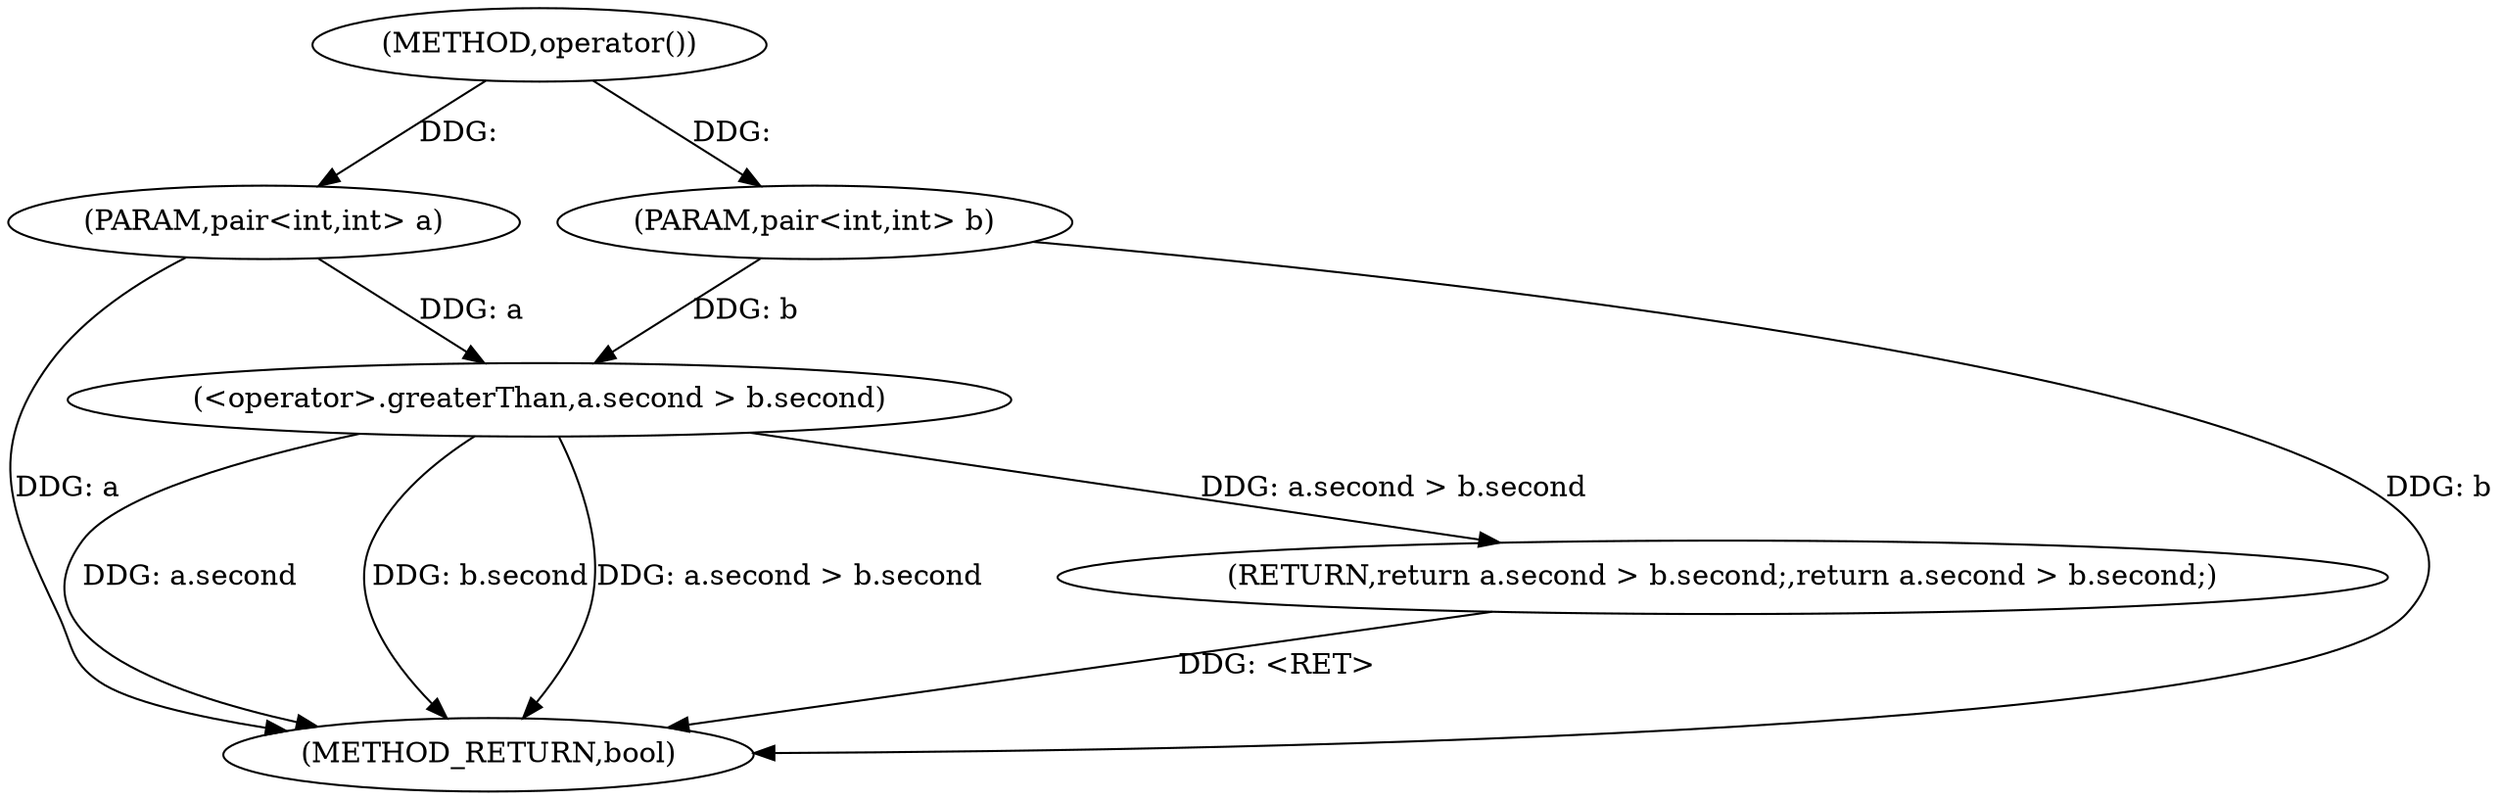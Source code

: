 digraph "operator()" {  
"1000246" [label = "(METHOD,operator())" ]
"1000258" [label = "(METHOD_RETURN,bool)" ]
"1000247" [label = "(PARAM,pair<int,int> a)" ]
"1000248" [label = "(PARAM,pair<int,int> b)" ]
"1000250" [label = "(RETURN,return a.second > b.second;,return a.second > b.second;)" ]
"1000251" [label = "(<operator>.greaterThan,a.second > b.second)" ]
  "1000250" -> "1000258"  [ label = "DDG: <RET>"] 
  "1000247" -> "1000258"  [ label = "DDG: a"] 
  "1000248" -> "1000258"  [ label = "DDG: b"] 
  "1000251" -> "1000258"  [ label = "DDG: a.second"] 
  "1000251" -> "1000258"  [ label = "DDG: b.second"] 
  "1000251" -> "1000258"  [ label = "DDG: a.second > b.second"] 
  "1000246" -> "1000247"  [ label = "DDG: "] 
  "1000246" -> "1000248"  [ label = "DDG: "] 
  "1000251" -> "1000250"  [ label = "DDG: a.second > b.second"] 
  "1000247" -> "1000251"  [ label = "DDG: a"] 
  "1000248" -> "1000251"  [ label = "DDG: b"] 
}
